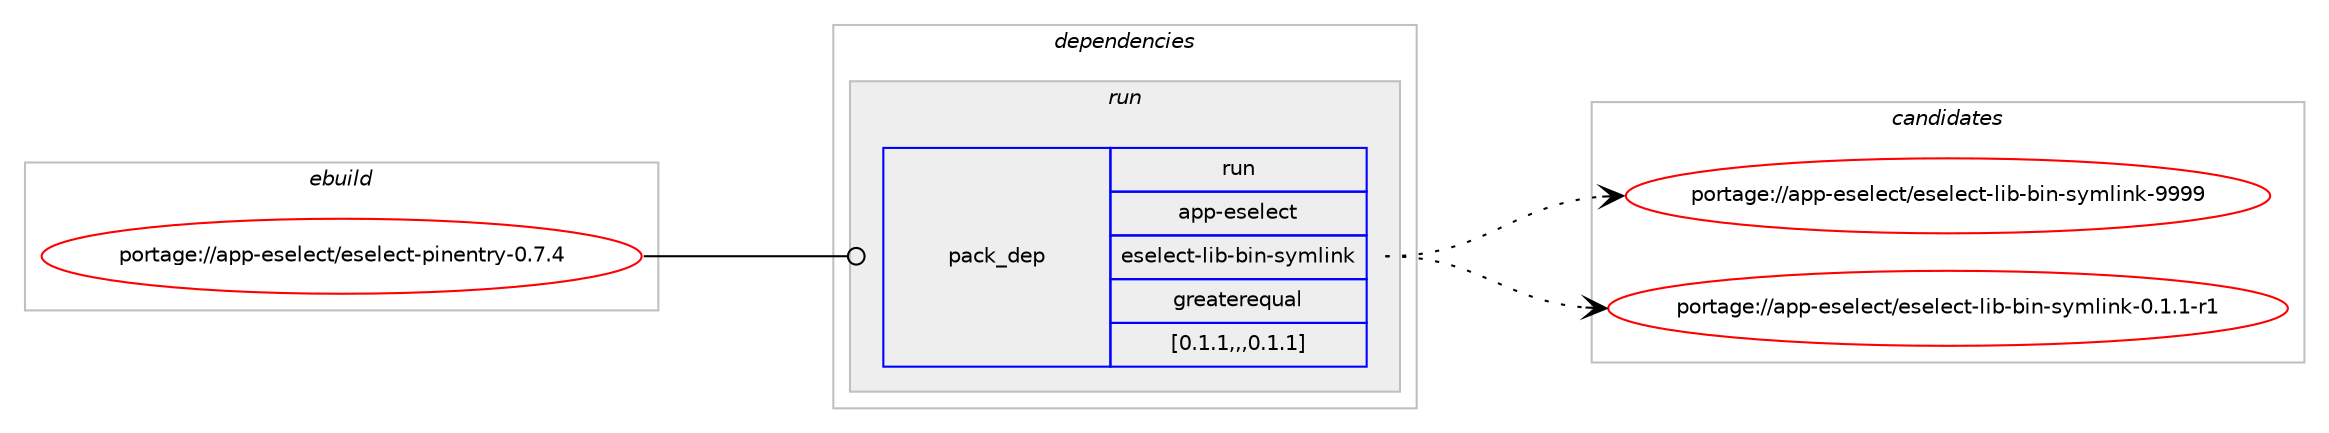 digraph prolog {

# *************
# Graph options
# *************

newrank=true;
concentrate=true;
compound=true;
graph [rankdir=LR,fontname=Helvetica,fontsize=10,ranksep=1.5];#, ranksep=2.5, nodesep=0.2];
edge  [arrowhead=vee];
node  [fontname=Helvetica,fontsize=10];

# **********
# The ebuild
# **********

subgraph cluster_leftcol {
color=gray;
label=<<i>ebuild</i>>;
id [label="portage://app-eselect/eselect-pinentry-0.7.4", color=red, width=4, href="../app-eselect/eselect-pinentry-0.7.4.svg"];
}

# ****************
# The dependencies
# ****************

subgraph cluster_midcol {
color=gray;
label=<<i>dependencies</i>>;
subgraph cluster_compile {
fillcolor="#eeeeee";
style=filled;
label=<<i>compile</i>>;
}
subgraph cluster_compileandrun {
fillcolor="#eeeeee";
style=filled;
label=<<i>compile and run</i>>;
}
subgraph cluster_run {
fillcolor="#eeeeee";
style=filled;
label=<<i>run</i>>;
subgraph pack385328 {
dependency529795 [label=<<TABLE BORDER="0" CELLBORDER="1" CELLSPACING="0" CELLPADDING="4" WIDTH="220"><TR><TD ROWSPAN="6" CELLPADDING="30">pack_dep</TD></TR><TR><TD WIDTH="110">run</TD></TR><TR><TD>app-eselect</TD></TR><TR><TD>eselect-lib-bin-symlink</TD></TR><TR><TD>greaterequal</TD></TR><TR><TD>[0.1.1,,,0.1.1]</TD></TR></TABLE>>, shape=none, color=blue];
}
id:e -> dependency529795:w [weight=20,style="solid",arrowhead="odot"];
}
}

# **************
# The candidates
# **************

subgraph cluster_choices {
rank=same;
color=gray;
label=<<i>candidates</i>>;

subgraph choice385328 {
color=black;
nodesep=1;
choice971121124510111510110810199116471011151011081019911645108105984598105110451151211091081051101074557575757 [label="portage://app-eselect/eselect-lib-bin-symlink-9999", color=red, width=4,href="../app-eselect/eselect-lib-bin-symlink-9999.svg"];
choice971121124510111510110810199116471011151011081019911645108105984598105110451151211091081051101074548464946494511449 [label="portage://app-eselect/eselect-lib-bin-symlink-0.1.1-r1", color=red, width=4,href="../app-eselect/eselect-lib-bin-symlink-0.1.1-r1.svg"];
dependency529795:e -> choice971121124510111510110810199116471011151011081019911645108105984598105110451151211091081051101074557575757:w [style=dotted,weight="100"];
dependency529795:e -> choice971121124510111510110810199116471011151011081019911645108105984598105110451151211091081051101074548464946494511449:w [style=dotted,weight="100"];
}
}

}
